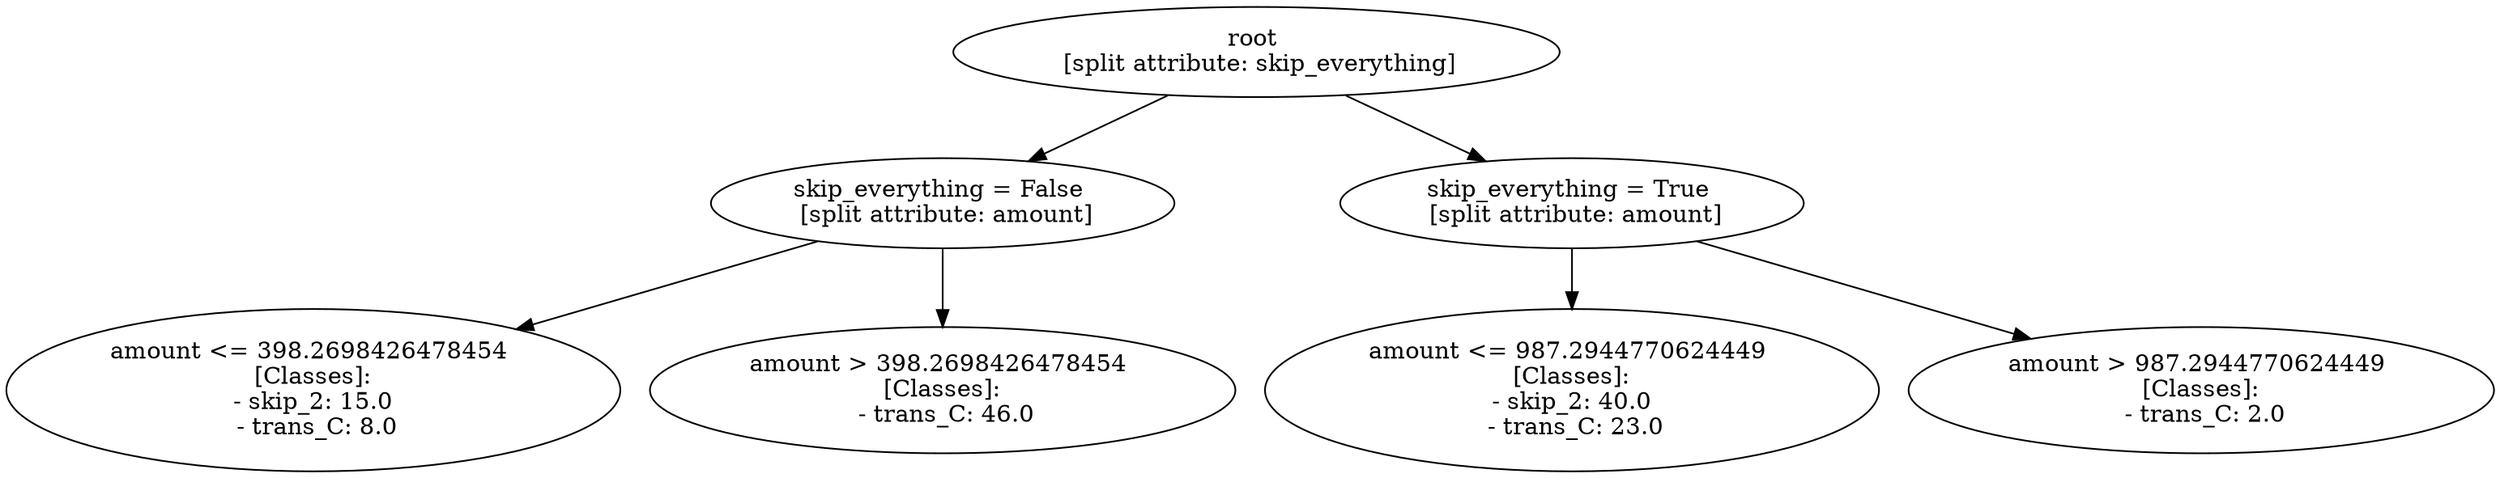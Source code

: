 // p_3-2
digraph "p_3-2" {
	root [label="root 
 [split attribute: skip_everything]"]
	"skip_everything = False" [label="skip_everything = False 
 [split attribute: amount]"]
	root -> "skip_everything = False"
	"amount <= 398.2698426478454" [label="amount <= 398.2698426478454 
 [Classes]: 
 - skip_2: 15.0 
 - trans_C: 8.0"]
	"skip_everything = False" -> "amount <= 398.2698426478454"
	"amount > 398.2698426478454" [label="amount > 398.2698426478454 
 [Classes]: 
 - trans_C: 46.0"]
	"skip_everything = False" -> "amount > 398.2698426478454"
	"skip_everything = True" [label="skip_everything = True 
 [split attribute: amount]"]
	root -> "skip_everything = True"
	"amount <= 987.2944770624449" [label="amount <= 987.2944770624449 
 [Classes]: 
 - skip_2: 40.0 
 - trans_C: 23.0"]
	"skip_everything = True" -> "amount <= 987.2944770624449"
	"amount > 987.2944770624449" [label="amount > 987.2944770624449 
 [Classes]: 
 - trans_C: 2.0"]
	"skip_everything = True" -> "amount > 987.2944770624449"
}
